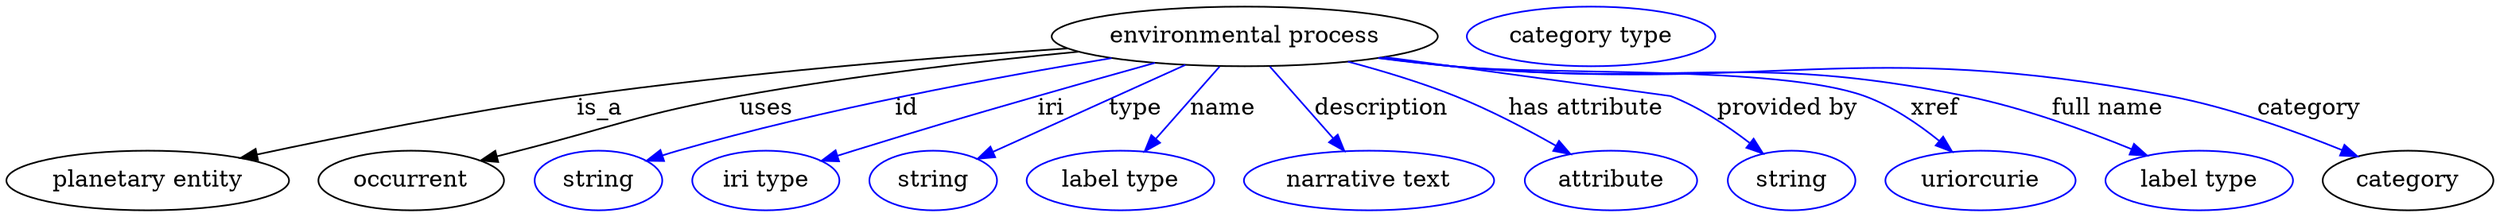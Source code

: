 digraph {
	graph [bb="0,0,1497.5,123"];
	node [label="\N"];
	"environmental process"	[height=0.5,
		label="environmental process",
		pos="746.14,105",
		width=3.2317];
	"planetary entity"	[height=0.5,
		pos="85.142,18",
		width=2.3651];
	"environmental process" -> "planetary entity"	[label=is_a,
		lp="357.14,61.5",
		pos="e,141.23,31.631 639.31,97.783 557.89,92.305 443.12,82.99 343.14,69 277.48,59.812 203.24,44.945 151.31,33.806"];
	occurrent	[height=0.5,
		pos="244.14,18",
		width=1.5526];
	"environmental process" -> occurrent	[label=uses,
		lp="457.64,61.5",
		pos="e,286.08,30.041 645.72,95.807 586.01,90.109 508.92,81.307 441.14,69 381.64,58.197 367.73,50.984 309.14,36 304.83,34.897 300.36,33.745 \
295.87,32.584"];
	id	[color=blue,
		height=0.5,
		label=string,
		pos="356.14,18",
		width=1.0652];
	"environmental process" -> id	[color=blue,
		label=id,
		lp="542.14,61.5",
		pos="e,385.15,29.922 666.13,91.917 596.25,80.46 492.47,61.252 404.14,36 401.04,35.113 397.85,34.133 394.65,33.106",
		style=solid];
	iri	[color=blue,
		height=0.5,
		label="iri type",
		pos="457.14,18",
		width=1.2277];
	"environmental process" -> iri	[color=blue,
		label=iri,
		lp="629.14,61.5",
		pos="e,490.82,29.681 691.94,89.057 669.94,82.932 644.3,75.716 621.14,69 572.12,54.785 559.93,50.997 511.14,36 507.65,34.926 504.03,33.805 \
500.4,32.674",
		style=solid];
	type	[color=blue,
		height=0.5,
		label=string,
		pos="558.14,18",
		width=1.0652];
	"environmental process" -> type	[color=blue,
		label=type,
		lp="680.14,61.5",
		pos="e,584.71,31.012 710.34,87.812 676.98,72.731 627.51,50.362 594.1,35.259",
		style=solid];
	name	[color=blue,
		height=0.5,
		label="label type",
		pos="671.14,18",
		width=1.5707];
	"environmental process" -> name	[color=blue,
		label=name,
		lp="733.14,61.5",
		pos="e,685.79,35.597 730.97,86.799 719.94,74.309 704.88,57.236 692.63,43.348",
		style=solid];
	description	[color=blue,
		height=0.5,
		label="narrative text",
		pos="821.14,18",
		width=2.0943];
	"environmental process" -> description	[color=blue,
		label=description,
		lp="828.64,61.5",
		pos="e,806.24,35.885 761.32,86.799 772.27,74.39 787.21,57.458 799.42,43.618",
		style=solid];
	"has attribute"	[color=blue,
		height=0.5,
		label=attribute,
		pos="966.14,18",
		width=1.4443];
	"environmental process" -> "has attribute"	[color=blue,
		label="has attribute",
		lp="952.14,61.5",
		pos="e,941.62,34.155 808.75,89.73 829.57,84.202 852.66,77.209 873.14,69 893.53,60.831 915.2,49.356 932.5,39.46",
		style=solid];
	"provided by"	[color=blue,
		height=0.5,
		label=string,
		pos="1074.1,18",
		width=1.0652];
	"environmental process" -> "provided by"	[color=blue,
		label="provided by",
		lp="1073.6,61.5",
		pos="e,1057.4,34.302 830.59,92.514 905.46,82.329 1003,69.051 1003.1,69 1019.9,62.396 1036.6,51.027 1049.5,40.798",
		style=solid];
	xref	[color=blue,
		height=0.5,
		label=uriorcurie,
		pos="1188.1,18",
		width=1.5887];
	"environmental process" -> xref	[color=blue,
		label=xref,
		lp="1161.6,61.5",
		pos="e,1171.6,35.39 827.75,92.148 842.19,90.266 857.09,88.462 871.14,87 926.32,81.259 1068.1,88.184 1120.1,69 1136.1,63.113 1151.6,52.27 \
1163.7,42.183",
		style=solid];
	"full name"	[color=blue,
		height=0.5,
		label="label type",
		pos="1320.1,18",
		width=1.5707];
	"environmental process" -> "full name"	[color=blue,
		label="full name",
		lp="1265.6,61.5",
		pos="e,1288.9,33.064 827.4,92.026 841.94,90.146 856.97,88.374 871.14,87 1008.1,73.721 1045.3,96.412 1180.1,69 1214.6,61.984 1252.1,48.248 \
1279.6,36.945",
		style=solid];
	category	[height=0.5,
		pos="1446.1,18",
		width=1.4263];
	"environmental process" -> category	[color=blue,
		label=category,
		lp="1386.6,61.5",
		pos="e,1415.6,32.631 826.37,91.959 841.23,90.051 856.64,88.286 871.14,87 1062.6,70.033 1114.4,105.1 1303.1,69 1339,62.149 1377.9,48.052 \
1406.1,36.568",
		style=solid];
	"named thing_category"	[color=blue,
		height=0.5,
		label="category type",
		pos="955.14,105",
		width=2.0762];
}
